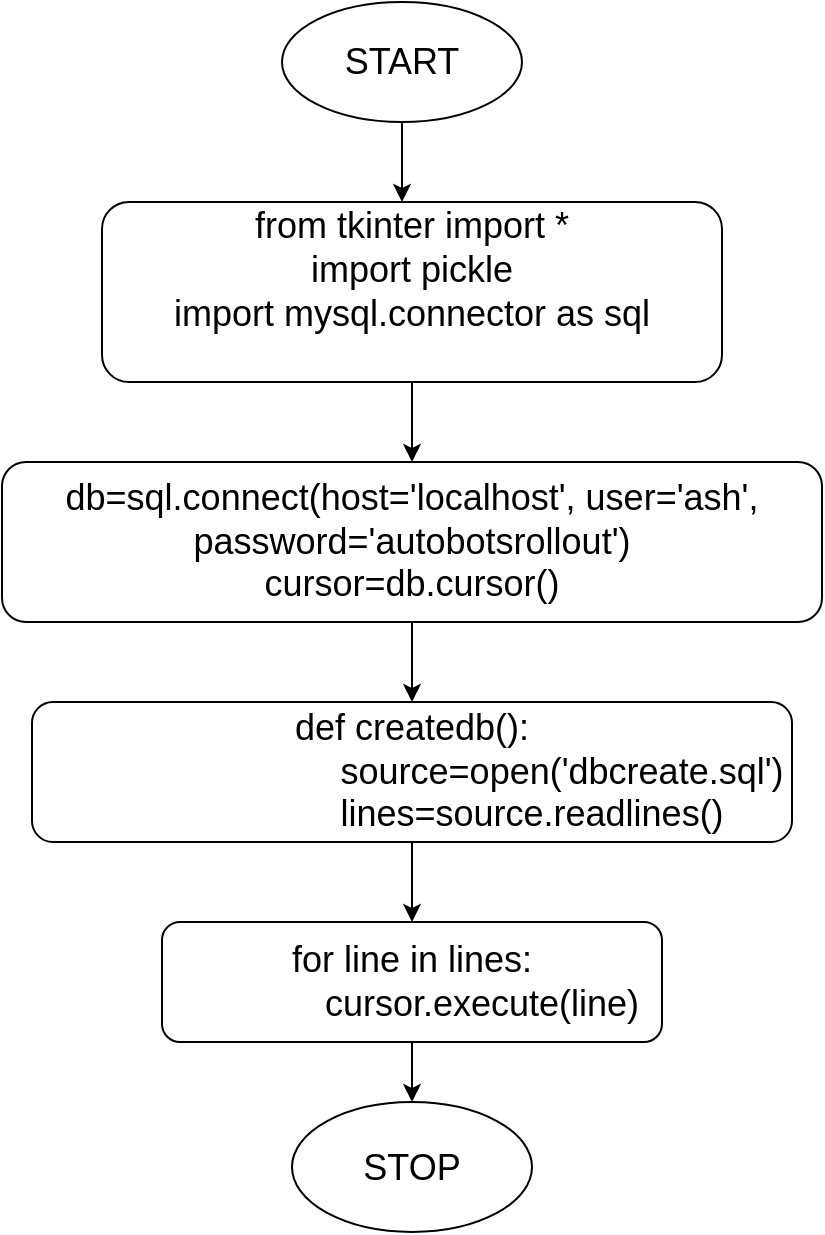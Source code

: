 <mxfile version="16.6.1" type="github">
  <diagram id="C5RBs43oDa-KdzZeNtuy" name="Page-1">
    <mxGraphModel dx="1153" dy="608" grid="1" gridSize="10" guides="1" tooltips="1" connect="1" arrows="1" fold="1" page="1" pageScale="1" pageWidth="827" pageHeight="1169" math="0" shadow="0">
      <root>
        <mxCell id="WIyWlLk6GJQsqaUBKTNV-0" />
        <mxCell id="WIyWlLk6GJQsqaUBKTNV-1" parent="WIyWlLk6GJQsqaUBKTNV-0" />
        <mxCell id="dznjI4Op5mDQ9Cx56ktz-1" style="edgeStyle=orthogonalEdgeStyle;rounded=0;orthogonalLoop=1;jettySize=auto;html=1;fontSize=18;" edge="1" parent="WIyWlLk6GJQsqaUBKTNV-1" source="dznjI4Op5mDQ9Cx56ktz-0">
          <mxGeometry relative="1" as="geometry">
            <mxPoint x="380" y="130" as="targetPoint" />
          </mxGeometry>
        </mxCell>
        <mxCell id="dznjI4Op5mDQ9Cx56ktz-0" value="&lt;font style=&quot;font-size: 18px&quot;&gt;START&lt;/font&gt;" style="ellipse;whiteSpace=wrap;html=1;" vertex="1" parent="WIyWlLk6GJQsqaUBKTNV-1">
          <mxGeometry x="320" y="30" width="120" height="60" as="geometry" />
        </mxCell>
        <mxCell id="dznjI4Op5mDQ9Cx56ktz-4" style="edgeStyle=orthogonalEdgeStyle;rounded=0;orthogonalLoop=1;jettySize=auto;html=1;fontSize=18;" edge="1" parent="WIyWlLk6GJQsqaUBKTNV-1" source="dznjI4Op5mDQ9Cx56ktz-2">
          <mxGeometry relative="1" as="geometry">
            <mxPoint x="385" y="260" as="targetPoint" />
          </mxGeometry>
        </mxCell>
        <mxCell id="dznjI4Op5mDQ9Cx56ktz-2" value="&lt;div&gt;from tkinter import *&lt;/div&gt;&lt;div&gt;import pickle&lt;/div&gt;&lt;div&gt;import mysql.connector as sql&lt;/div&gt;&lt;div&gt;&lt;br&gt;&lt;/div&gt;" style="rounded=1;whiteSpace=wrap;html=1;fontSize=18;" vertex="1" parent="WIyWlLk6GJQsqaUBKTNV-1">
          <mxGeometry x="230" y="130" width="310" height="90" as="geometry" />
        </mxCell>
        <mxCell id="dznjI4Op5mDQ9Cx56ktz-3" style="edgeStyle=orthogonalEdgeStyle;rounded=0;orthogonalLoop=1;jettySize=auto;html=1;exitX=0.5;exitY=1;exitDx=0;exitDy=0;fontSize=18;" edge="1" parent="WIyWlLk6GJQsqaUBKTNV-1" source="dznjI4Op5mDQ9Cx56ktz-2" target="dznjI4Op5mDQ9Cx56ktz-2">
          <mxGeometry relative="1" as="geometry" />
        </mxCell>
        <mxCell id="dznjI4Op5mDQ9Cx56ktz-7" style="edgeStyle=orthogonalEdgeStyle;rounded=0;orthogonalLoop=1;jettySize=auto;html=1;fontSize=18;" edge="1" parent="WIyWlLk6GJQsqaUBKTNV-1" source="dznjI4Op5mDQ9Cx56ktz-5">
          <mxGeometry relative="1" as="geometry">
            <mxPoint x="385" y="380" as="targetPoint" />
          </mxGeometry>
        </mxCell>
        <mxCell id="dznjI4Op5mDQ9Cx56ktz-5" value="&lt;div&gt;db=sql.connect(host=&#39;localhost&#39;, user=&#39;ash&#39;, password=&#39;autobotsrollout&#39;)&lt;/div&gt;&lt;div&gt;cursor=db.cursor()&lt;/div&gt;" style="rounded=1;whiteSpace=wrap;html=1;fontSize=18;" vertex="1" parent="WIyWlLk6GJQsqaUBKTNV-1">
          <mxGeometry x="180" y="260" width="410" height="80" as="geometry" />
        </mxCell>
        <mxCell id="dznjI4Op5mDQ9Cx56ktz-13" style="edgeStyle=orthogonalEdgeStyle;rounded=0;orthogonalLoop=1;jettySize=auto;html=1;fontSize=18;" edge="1" parent="WIyWlLk6GJQsqaUBKTNV-1" source="dznjI4Op5mDQ9Cx56ktz-8">
          <mxGeometry relative="1" as="geometry">
            <mxPoint x="385" y="490" as="targetPoint" />
          </mxGeometry>
        </mxCell>
        <mxCell id="dznjI4Op5mDQ9Cx56ktz-8" value="&lt;div&gt;def createdb():&lt;/div&gt;&lt;div&gt;&amp;nbsp; &amp;nbsp; &amp;nbsp; &amp;nbsp; &amp;nbsp; &amp;nbsp; &amp;nbsp; &amp;nbsp; &amp;nbsp; &amp;nbsp; &amp;nbsp; &amp;nbsp; &amp;nbsp; &amp;nbsp; &amp;nbsp; source=open(&#39;dbcreate.sql&#39;)&lt;/div&gt;&lt;div&gt;&amp;nbsp; &amp;nbsp; &amp;nbsp; &amp;nbsp; &amp;nbsp; &amp;nbsp; &amp;nbsp; &amp;nbsp; &amp;nbsp; &amp;nbsp; &amp;nbsp; &amp;nbsp; lines=source.readlines()&lt;/div&gt;" style="rounded=1;whiteSpace=wrap;html=1;fontSize=18;" vertex="1" parent="WIyWlLk6GJQsqaUBKTNV-1">
          <mxGeometry x="195" y="380" width="380" height="70" as="geometry" />
        </mxCell>
        <mxCell id="dznjI4Op5mDQ9Cx56ktz-16" style="edgeStyle=orthogonalEdgeStyle;rounded=0;orthogonalLoop=1;jettySize=auto;html=1;entryX=0.5;entryY=0;entryDx=0;entryDy=0;fontSize=18;" edge="1" parent="WIyWlLk6GJQsqaUBKTNV-1" source="dznjI4Op5mDQ9Cx56ktz-10" target="dznjI4Op5mDQ9Cx56ktz-12">
          <mxGeometry relative="1" as="geometry" />
        </mxCell>
        <mxCell id="dznjI4Op5mDQ9Cx56ktz-10" value="&lt;div&gt;for line in lines:&lt;/div&gt;&lt;div&gt;&amp;nbsp; &amp;nbsp; &amp;nbsp; &amp;nbsp; &amp;nbsp; &amp;nbsp; &amp;nbsp; cursor.execute(line)&lt;/div&gt;" style="rounded=1;whiteSpace=wrap;html=1;fontSize=18;" vertex="1" parent="WIyWlLk6GJQsqaUBKTNV-1">
          <mxGeometry x="260" y="490" width="250" height="60" as="geometry" />
        </mxCell>
        <mxCell id="dznjI4Op5mDQ9Cx56ktz-12" value="STOP" style="ellipse;whiteSpace=wrap;html=1;fontSize=18;" vertex="1" parent="WIyWlLk6GJQsqaUBKTNV-1">
          <mxGeometry x="325" y="580" width="120" height="65" as="geometry" />
        </mxCell>
      </root>
    </mxGraphModel>
  </diagram>
</mxfile>
